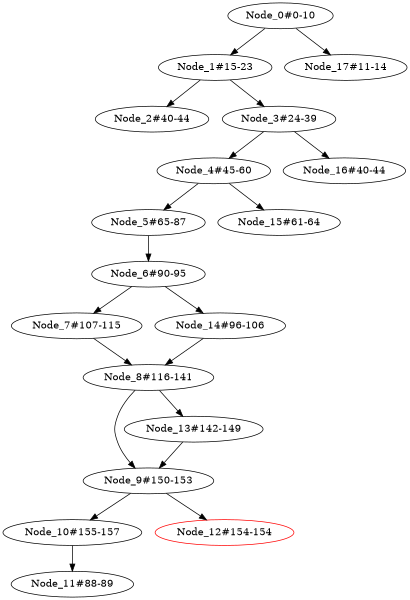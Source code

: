 digraph G { 
size = "4,4";
Node_0[label = "Node_0#0-10"]
Node_1[label = "Node_1#15-23"]
	Node_0 -> Node_1;
Node_2[label = "Node_2#40-44"]
	Node_1 -> Node_2;
Node_3[label = "Node_3#24-39"]
	Node_1 -> Node_3;
Node_4[label = "Node_4#45-60"]
	Node_3 -> Node_4;
Node_5[label = "Node_5#65-87"]
	Node_4 -> Node_5;
Node_6[label = "Node_6#90-95"]
	Node_5 -> Node_6;
Node_7[label = "Node_7#107-115"]
	Node_6 -> Node_7;
Node_8[label = "Node_8#116-141"]
	Node_7 -> Node_8;
	Node_14 -> Node_8;
Node_9[label = "Node_9#150-153"]
	Node_8 -> Node_9;
	Node_13 -> Node_9;
Node_10[label = "Node_10#155-157"]
	Node_9 -> Node_10;
Node_11[label = "Node_11#88-89"]
	Node_10 -> Node_11;
Node_12[label = "Node_12#154-154", color = red]
	Node_9 -> Node_12;
Node_13[label = "Node_13#142-149"]
	Node_8 -> Node_13;
Node_14[label = "Node_14#96-106"]
	Node_6 -> Node_14;
Node_15[label = "Node_15#61-64"]
	Node_4 -> Node_15;
Node_16[label = "Node_16#40-44"]
	Node_3 -> Node_16;
Node_17[label = "Node_17#11-14"]
	Node_0 -> Node_17;
}